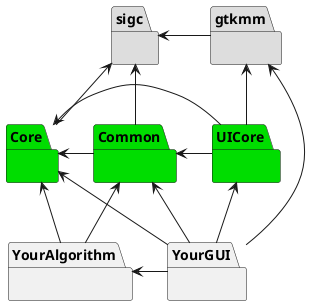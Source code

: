 @startuml

package sigc #DDDDDD {
}

package gtkmm #DDDDDD {
}
sigc <- gtkmm

package Core #00DD00 {
}
sigc <-- Core

package Common #00DD00 {
}
Core <- Common
sigc <-- Common

package UICore #00DD00 {
}
gtkmm <-- UICore
Core <- UICore
Common <- UICore

package YourAlgorithm {
}
Core <-- YourAlgorithm
Common <-- YourAlgorithm

package YourGUI {
}
gtkmm <-- YourGUI
Core <-- YourGUI
Common <-- YourGUI
UICore <-- YourGUI
YourAlgorithm <- YourGUI

@enduml